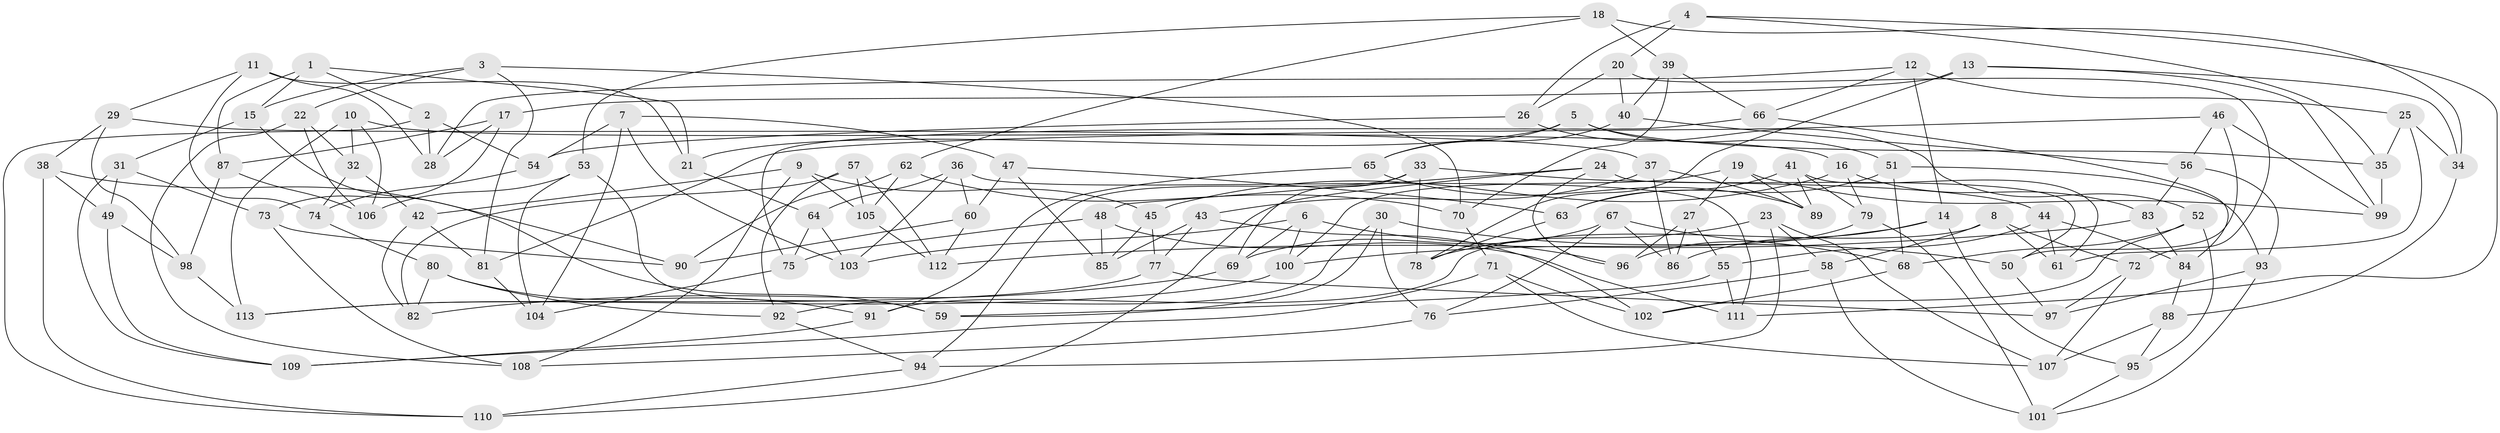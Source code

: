 // coarse degree distribution, {9: 0.06666666666666667, 4: 0.35555555555555557, 10: 0.022222222222222223, 11: 0.06666666666666667, 8: 0.2222222222222222, 3: 0.044444444444444446, 7: 0.044444444444444446, 13: 0.022222222222222223, 6: 0.1111111111111111, 5: 0.022222222222222223, 12: 0.022222222222222223}
// Generated by graph-tools (version 1.1) at 2025/20/03/04/25 18:20:33]
// undirected, 113 vertices, 226 edges
graph export_dot {
graph [start="1"]
  node [color=gray90,style=filled];
  1;
  2;
  3;
  4;
  5;
  6;
  7;
  8;
  9;
  10;
  11;
  12;
  13;
  14;
  15;
  16;
  17;
  18;
  19;
  20;
  21;
  22;
  23;
  24;
  25;
  26;
  27;
  28;
  29;
  30;
  31;
  32;
  33;
  34;
  35;
  36;
  37;
  38;
  39;
  40;
  41;
  42;
  43;
  44;
  45;
  46;
  47;
  48;
  49;
  50;
  51;
  52;
  53;
  54;
  55;
  56;
  57;
  58;
  59;
  60;
  61;
  62;
  63;
  64;
  65;
  66;
  67;
  68;
  69;
  70;
  71;
  72;
  73;
  74;
  75;
  76;
  77;
  78;
  79;
  80;
  81;
  82;
  83;
  84;
  85;
  86;
  87;
  88;
  89;
  90;
  91;
  92;
  93;
  94;
  95;
  96;
  97;
  98;
  99;
  100;
  101;
  102;
  103;
  104;
  105;
  106;
  107;
  108;
  109;
  110;
  111;
  112;
  113;
  1 -- 2;
  1 -- 21;
  1 -- 15;
  1 -- 87;
  2 -- 110;
  2 -- 54;
  2 -- 28;
  3 -- 15;
  3 -- 22;
  3 -- 81;
  3 -- 70;
  4 -- 111;
  4 -- 26;
  4 -- 35;
  4 -- 20;
  5 -- 35;
  5 -- 21;
  5 -- 51;
  5 -- 65;
  6 -- 69;
  6 -- 100;
  6 -- 96;
  6 -- 103;
  7 -- 54;
  7 -- 104;
  7 -- 47;
  7 -- 103;
  8 -- 72;
  8 -- 91;
  8 -- 61;
  8 -- 58;
  9 -- 42;
  9 -- 105;
  9 -- 108;
  9 -- 45;
  10 -- 106;
  10 -- 32;
  10 -- 113;
  10 -- 16;
  11 -- 29;
  11 -- 21;
  11 -- 28;
  11 -- 74;
  12 -- 28;
  12 -- 66;
  12 -- 25;
  12 -- 14;
  13 -- 17;
  13 -- 34;
  13 -- 99;
  13 -- 78;
  14 -- 95;
  14 -- 86;
  14 -- 100;
  15 -- 90;
  15 -- 31;
  16 -- 79;
  16 -- 45;
  16 -- 83;
  17 -- 73;
  17 -- 28;
  17 -- 87;
  18 -- 62;
  18 -- 39;
  18 -- 53;
  18 -- 34;
  19 -- 27;
  19 -- 99;
  19 -- 100;
  19 -- 89;
  20 -- 72;
  20 -- 26;
  20 -- 40;
  21 -- 64;
  22 -- 106;
  22 -- 32;
  22 -- 108;
  23 -- 94;
  23 -- 107;
  23 -- 58;
  23 -- 78;
  24 -- 110;
  24 -- 96;
  24 -- 50;
  24 -- 48;
  25 -- 35;
  25 -- 61;
  25 -- 34;
  26 -- 54;
  26 -- 52;
  27 -- 86;
  27 -- 96;
  27 -- 55;
  29 -- 37;
  29 -- 98;
  29 -- 38;
  30 -- 50;
  30 -- 92;
  30 -- 59;
  30 -- 76;
  31 -- 109;
  31 -- 49;
  31 -- 73;
  32 -- 42;
  32 -- 74;
  33 -- 78;
  33 -- 44;
  33 -- 69;
  33 -- 94;
  34 -- 88;
  35 -- 99;
  36 -- 103;
  36 -- 111;
  36 -- 60;
  36 -- 64;
  37 -- 43;
  37 -- 86;
  37 -- 89;
  38 -- 49;
  38 -- 110;
  38 -- 59;
  39 -- 70;
  39 -- 40;
  39 -- 66;
  40 -- 56;
  40 -- 65;
  41 -- 79;
  41 -- 89;
  41 -- 63;
  41 -- 61;
  42 -- 81;
  42 -- 82;
  43 -- 85;
  43 -- 77;
  43 -- 102;
  44 -- 55;
  44 -- 84;
  44 -- 61;
  45 -- 85;
  45 -- 77;
  46 -- 56;
  46 -- 99;
  46 -- 81;
  46 -- 50;
  47 -- 85;
  47 -- 60;
  47 -- 63;
  48 -- 75;
  48 -- 111;
  48 -- 85;
  49 -- 109;
  49 -- 98;
  50 -- 97;
  51 -- 93;
  51 -- 68;
  51 -- 63;
  52 -- 68;
  52 -- 102;
  52 -- 95;
  53 -- 106;
  53 -- 59;
  53 -- 104;
  54 -- 74;
  55 -- 111;
  55 -- 59;
  56 -- 93;
  56 -- 83;
  57 -- 92;
  57 -- 105;
  57 -- 112;
  57 -- 82;
  58 -- 101;
  58 -- 76;
  60 -- 112;
  60 -- 90;
  62 -- 105;
  62 -- 90;
  62 -- 70;
  63 -- 78;
  64 -- 103;
  64 -- 75;
  65 -- 89;
  65 -- 91;
  66 -- 75;
  66 -- 84;
  67 -- 76;
  67 -- 68;
  67 -- 86;
  67 -- 69;
  68 -- 102;
  69 -- 82;
  70 -- 71;
  71 -- 102;
  71 -- 107;
  71 -- 109;
  72 -- 107;
  72 -- 97;
  73 -- 108;
  73 -- 90;
  74 -- 80;
  75 -- 104;
  76 -- 108;
  77 -- 113;
  77 -- 97;
  79 -- 101;
  79 -- 96;
  80 -- 92;
  80 -- 82;
  80 -- 91;
  81 -- 104;
  83 -- 112;
  83 -- 84;
  84 -- 88;
  87 -- 98;
  87 -- 106;
  88 -- 95;
  88 -- 107;
  91 -- 109;
  92 -- 94;
  93 -- 101;
  93 -- 97;
  94 -- 110;
  95 -- 101;
  98 -- 113;
  100 -- 113;
  105 -- 112;
}
